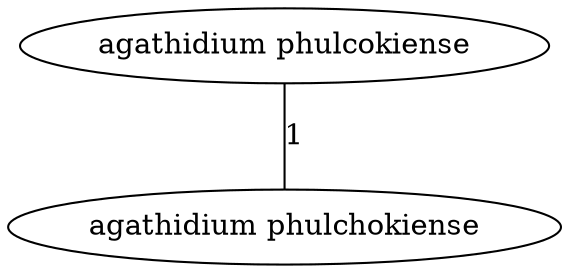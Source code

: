 graph G {
526302 [label="agathidium phulcokiense"];
274507 [label="agathidium phulchokiense"];
526302 -- 274507 [label="1"];
}
